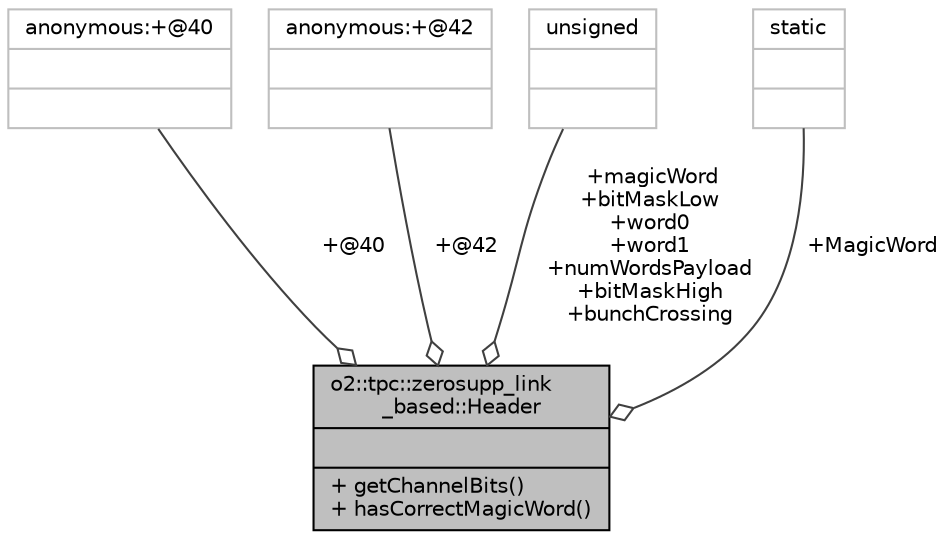 digraph "o2::tpc::zerosupp_link_based::Header"
{
 // INTERACTIVE_SVG=YES
  bgcolor="transparent";
  edge [fontname="Helvetica",fontsize="10",labelfontname="Helvetica",labelfontsize="10"];
  node [fontname="Helvetica",fontsize="10",shape=record];
  Node1 [label="{o2::tpc::zerosupp_link\l_based::Header\n||+ getChannelBits()\l+ hasCorrectMagicWord()\l}",height=0.2,width=0.4,color="black", fillcolor="grey75", style="filled", fontcolor="black"];
  Node2 -> Node1 [color="grey25",fontsize="10",style="solid",label=" +@40" ,arrowhead="odiamond",fontname="Helvetica"];
  Node2 [label="{anonymous:+@40\n||}",height=0.2,width=0.4,color="grey75"];
  Node3 -> Node1 [color="grey25",fontsize="10",style="solid",label=" +@42" ,arrowhead="odiamond",fontname="Helvetica"];
  Node3 [label="{anonymous:+@42\n||}",height=0.2,width=0.4,color="grey75"];
  Node4 -> Node1 [color="grey25",fontsize="10",style="solid",label=" +magicWord\n+bitMaskLow\n+word0\n+word1\n+numWordsPayload\n+bitMaskHigh\n+bunchCrossing" ,arrowhead="odiamond",fontname="Helvetica"];
  Node4 [label="{unsigned\n||}",height=0.2,width=0.4,color="grey75"];
  Node5 -> Node1 [color="grey25",fontsize="10",style="solid",label=" +MagicWord" ,arrowhead="odiamond",fontname="Helvetica"];
  Node5 [label="{static\n||}",height=0.2,width=0.4,color="grey75"];
}
